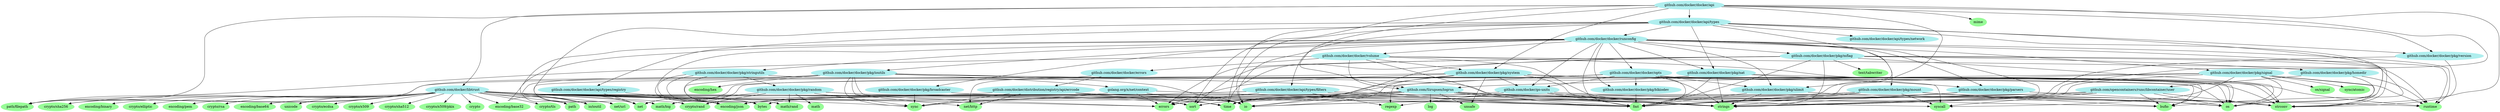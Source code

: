 digraph godep {
0 [label="text/tabwriter" style="filled" color="palegreen"];
1 [label="github.com/docker/docker/pkg/signal" style="filled" color="paleturquoise"];
1 -> 2;
1 -> 3;
1 -> 4;
1 -> 5;
1 -> 6;
1 -> 7;
1 -> 8;
1 -> 9;
1 -> 10;
11 [label="math/big" style="filled" color="palegreen"];
12 [label="crypto" style="filled" color="palegreen"];
13 [label="encoding/base32" style="filled" color="palegreen"];
14 [label="github.com/docker/docker/pkg/ulimit" style="filled" color="paleturquoise"];
14 -> 2;
14 -> 7;
14 -> 8;
15 [label="github.com/docker/go-units" style="filled" color="paleturquoise"];
15 -> 2;
15 -> 16;
15 -> 7;
15 -> 8;
15 -> 17;
18 [label="math" style="filled" color="palegreen"];
2 [label="fmt" style="filled" color="palegreen"];
19 [label="github.com/docker/docker/pkg/parsers" style="filled" color="paleturquoise"];
19 -> 2;
19 -> 7;
19 -> 8;
20 [label="path/filepath" style="filled" color="palegreen"];
21 [label="github.com/docker/docker/api/types/network" style="filled" color="paleturquoise"];
22 [label="net" style="filled" color="palegreen"];
5 [label="os/signal" style="filled" color="palegreen"];
23 [label="crypto/tls" style="filled" color="palegreen"];
3 [label="github.com/Sirupsen/logrus" style="filled" color="paleturquoise"];
3 -> 24;
3 -> 25;
3 -> 26;
3 -> 2;
3 -> 27;
3 -> 28;
3 -> 4;
3 -> 6;
3 -> 29;
3 -> 8;
3 -> 30;
3 -> 10;
3 -> 17;
3 -> 31;
32 [label="net/http" style="filled" color="palegreen"];
33 [label="crypto/rand" style="filled" color="palegreen"];
34 [label="encoding/binary" style="filled" color="palegreen"];
16 [label="regexp" style="filled" color="palegreen"];
35 [label="github.com/docker/docker/pkg/mount" style="filled" color="paleturquoise"];
35 -> 24;
35 -> 2;
35 -> 27;
35 -> 4;
35 -> 8;
35 -> 10;
35 -> 17;
6 [label="runtime" style="filled" color="palegreen"];
8 [label="strings" style="filled" color="palegreen"];
36 [label="github.com/docker/docker/volume" style="filled" color="paleturquoise"];
36 -> 2;
36 -> 3;
36 -> 37;
36 -> 38;
36 -> 4;
36 -> 20;
36 -> 6;
36 -> 8;
39 [label="crypto/elliptic" style="filled" color="palegreen"];
40 [label="encoding/pem" style="filled" color="palegreen"];
41 [label="mime" style="filled" color="palegreen"];
42 [label="github.com/docker/docker/pkg/blkiodev" style="filled" color="paleturquoise"];
42 -> 2;
43 [label="github.com/docker/docker/pkg/random" style="filled" color="paleturquoise"];
43 -> 33;
43 -> 27;
43 -> 18;
43 -> 11;
43 -> 44;
43 -> 30;
43 -> 17;
45 [label="github.com/docker/docker/pkg/ioutils" style="filled" color="paleturquoise"];
45 -> 25;
45 -> 46;
45 -> 47;
45 -> 48;
45 -> 2;
45 -> 49;
45 -> 27;
45 -> 50;
45 -> 32;
45 -> 4;
45 -> 30;
49 [label="golang.org/x/net/context" style="filled" color="paleturquoise"];
49 -> 48;
49 -> 2;
49 -> 30;
49 -> 17;
51 [label="github.com/docker/docker/pkg/homedir" style="filled" color="paleturquoise"];
51 -> 52;
51 -> 4;
51 -> 6;
37 [label="github.com/docker/docker/errors" style="filled" color="paleturquoise"];
37 -> 53;
37 -> 32;
4 [label="os" style="filled" color="palegreen"];
54 [label="github.com/docker/docker/pkg/version" style="filled" color="paleturquoise"];
54 -> 7;
54 -> 8;
9 [label="sync/atomic" style="filled" color="palegreen"];
55 [label="crypto/rsa" style="filled" color="palegreen"];
56 [label="encoding/base64" style="filled" color="palegreen"];
57 [label="unicode" style="filled" color="palegreen"];
58 [label="github.com/docker/docker/api/types/registry" style="filled" color="paleturquoise"];
58 -> 26;
58 -> 22;
7 [label="strconv" style="filled" color="palegreen"];
46 [label="crypto/sha256" style="filled" color="palegreen"];
59 [label="path" style="filled" color="palegreen"];
60 [label="github.com/docker/docker/api/types/filters" style="filled" color="paleturquoise"];
60 -> 26;
60 -> 48;
60 -> 2;
60 -> 16;
60 -> 8;
61 [label="net/url" style="filled" color="palegreen"];
10 [label="syscall" style="filled" color="palegreen"];
62 [label="crypto/ecdsa" style="filled" color="palegreen"];
63 [label="github.com/docker/docker/pkg/nat" style="filled" color="paleturquoise"];
63 -> 2;
63 -> 19;
63 -> 22;
63 -> 29;
63 -> 7;
63 -> 8;
64 [label="github.com/docker/docker/pkg/mflag" style="filled" color="paleturquoise"];
64 -> 48;
64 -> 2;
64 -> 51;
64 -> 27;
64 -> 4;
64 -> 6;
64 -> 29;
64 -> 7;
64 -> 8;
64 -> 0;
64 -> 17;
65 [label="github.com/docker/docker/pkg/stringutils" style="filled" color="paleturquoise"];
65 -> 25;
65 -> 26;
65 -> 43;
65 -> 44;
65 -> 8;
66 [label="crypto/x509" style="filled" color="palegreen"];
25 [label="bytes" style="filled" color="palegreen"];
48 [label="errors" style="filled" color="palegreen"];
31 [label="unsafe" style="filled" color="palegreen"];
67 [label="github.com/docker/docker/runconfig" style="filled" color="paleturquoise"];
67 -> 26;
67 -> 2;
67 -> 68;
67 -> 42;
67 -> 69;
67 -> 45;
67 -> 64;
67 -> 35;
67 -> 63;
67 -> 19;
67 -> 1;
67 -> 65;
67 -> 14;
67 -> 36;
67 -> 15;
67 -> 27;
67 -> 50;
67 -> 59;
67 -> 6;
67 -> 7;
67 -> 8;
68 [label="github.com/docker/docker/opts" style="filled" color="paleturquoise"];
68 -> 24;
68 -> 2;
68 -> 42;
68 -> 14;
68 -> 15;
68 -> 22;
68 -> 61;
68 -> 4;
68 -> 16;
68 -> 6;
68 -> 7;
68 -> 8;
52 [label="github.com/opencontainers/runc/libcontainer/user" style="filled" color="paleturquoise"];
52 -> 24;
52 -> 48;
52 -> 2;
52 -> 27;
52 -> 4;
52 -> 7;
52 -> 8;
52 -> 10;
44 [label="math/rand" style="filled" color="palegreen"];
70 [label="github.com/docker/libtrust" style="filled" color="paleturquoise"];
70 -> 25;
70 -> 12;
70 -> 62;
70 -> 39;
70 -> 33;
70 -> 55;
70 -> 46;
70 -> 71;
70 -> 23;
70 -> 66;
70 -> 72;
70 -> 13;
70 -> 56;
70 -> 34;
70 -> 26;
70 -> 40;
70 -> 48;
70 -> 2;
70 -> 27;
70 -> 50;
70 -> 11;
70 -> 22;
70 -> 61;
70 -> 4;
70 -> 59;
70 -> 20;
70 -> 29;
70 -> 8;
70 -> 30;
70 -> 17;
70 -> 57;
24 [label="bufio" style="filled" color="palegreen"];
26 [label="encoding/json" style="filled" color="palegreen"];
71 [label="crypto/sha512" style="filled" color="palegreen"];
30 [label="sync" style="filled" color="palegreen"];
27 [label="io" style="filled" color="palegreen"];
29 [label="sort" style="filled" color="palegreen"];
17 [label="time" style="filled" color="palegreen"];
69 [label="github.com/docker/docker/pkg/broadcaster" style="filled" color="paleturquoise"];
69 -> 27;
69 -> 30;
53 [label="github.com/docker/distribution/registry/api/errcode" style="filled" color="paleturquoise"];
53 -> 26;
53 -> 2;
53 -> 32;
53 -> 29;
53 -> 8;
53 -> 30;
73 [label="github.com/docker/docker/api" style="filled" color="paleturquoise"];
73 -> 2;
73 -> 3;
73 -> 74;
73 -> 38;
73 -> 54;
73 -> 70;
73 -> 41;
73 -> 20;
73 -> 29;
73 -> 7;
73 -> 8;
28 [label="log" style="filled" color="palegreen"];
50 [label="io/ioutil" style="filled" color="palegreen"];
38 [label="github.com/docker/docker/pkg/system" style="filled" color="paleturquoise"];
38 -> 24;
38 -> 48;
38 -> 15;
38 -> 27;
38 -> 4;
38 -> 20;
38 -> 7;
38 -> 8;
38 -> 10;
38 -> 17;
38 -> 31;
72 [label="crypto/x509/pkix" style="filled" color="palegreen"];
74 [label="github.com/docker/docker/api/types" style="filled" color="paleturquoise"];
74 -> 24;
74 -> 60;
74 -> 21;
74 -> 58;
74 -> 63;
74 -> 14;
74 -> 54;
74 -> 67;
74 -> 27;
74 -> 22;
74 -> 4;
74 -> 17;
47 [label="encoding/hex" style="filled" color="palegreen"];
}
